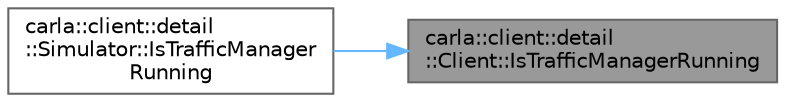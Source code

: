 digraph "carla::client::detail::Client::IsTrafficManagerRunning"
{
 // INTERACTIVE_SVG=YES
 // LATEX_PDF_SIZE
  bgcolor="transparent";
  edge [fontname=Helvetica,fontsize=10,labelfontname=Helvetica,labelfontsize=10];
  node [fontname=Helvetica,fontsize=10,shape=box,height=0.2,width=0.4];
  rankdir="RL";
  Node1 [id="Node000001",label="carla::client::detail\l::Client::IsTrafficManagerRunning",height=0.2,width=0.4,color="gray40", fillcolor="grey60", style="filled", fontcolor="black",tooltip="Querry to know if a Traffic Manager is running on port"];
  Node1 -> Node2 [id="edge1_Node000001_Node000002",dir="back",color="steelblue1",style="solid",tooltip=" "];
  Node2 [id="Node000002",label="carla::client::detail\l::Simulator::IsTrafficManager\lRunning",height=0.2,width=0.4,color="grey40", fillcolor="white", style="filled",URL="$df/df3/classcarla_1_1client_1_1detail_1_1Simulator.html#aa9fcccb95aadc1fc09abd2021777c6e9",tooltip="Query to know if a Traffic Manager is running on port"];
}
